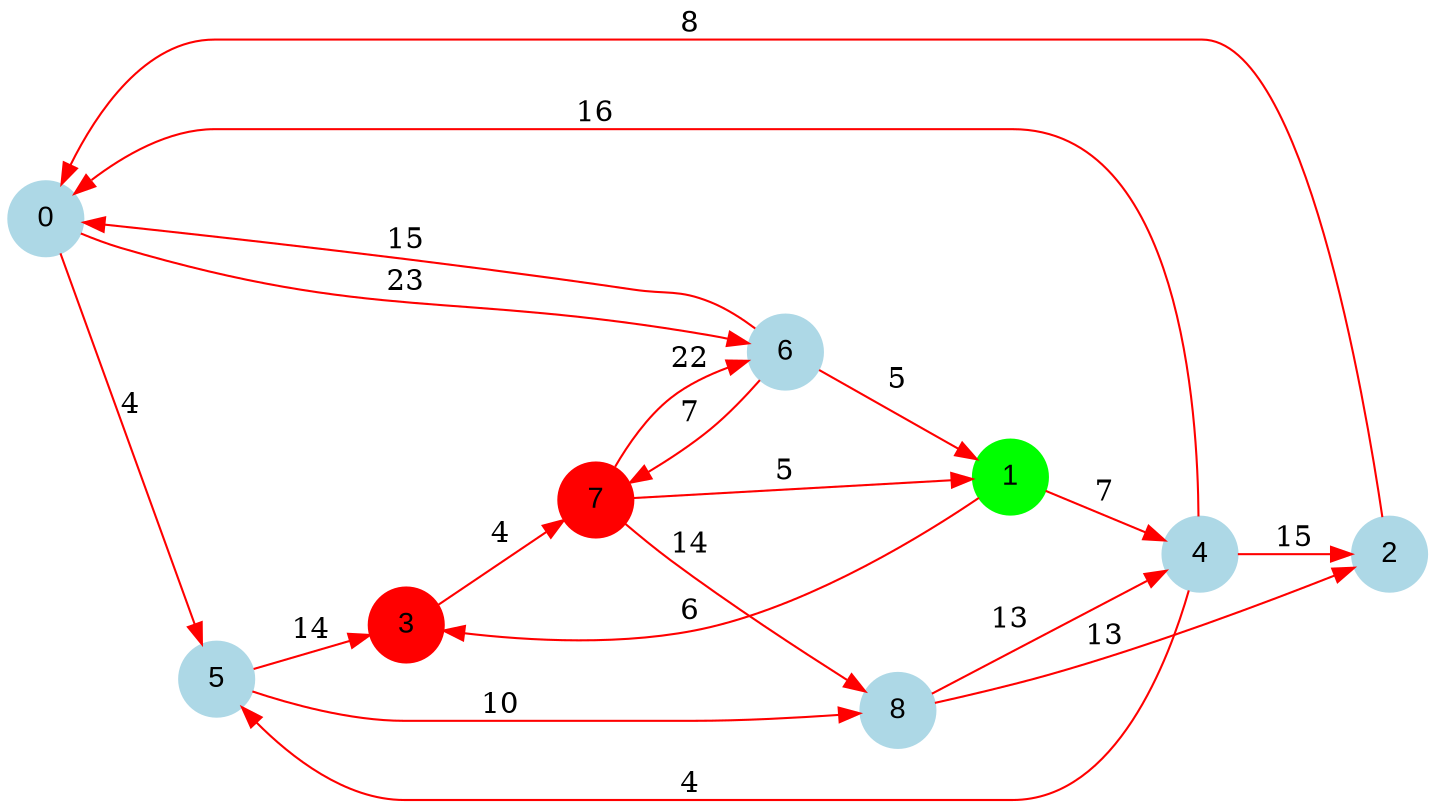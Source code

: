 digraph graphe {
rankdir = LR;
edge [color=red];
0 [fontname="Arial", shape = circle, color=lightblue, style=filled];
1 [fontname="Arial", shape = circle, color=green, style=filled];
2 [fontname="Arial", shape = circle, color=lightblue, style=filled];
3 [fontname="Arial", shape = circle, color=red, style=filled];
4 [fontname="Arial", shape = circle, color=lightblue, style=filled];
5 [fontname="Arial", shape = circle, color=lightblue, style=filled];
6 [fontname="Arial", shape = circle, color=lightblue, style=filled];
7 [fontname="Arial", shape = circle, color=red, style=filled];
8 [fontname="Arial", shape = circle, color=lightblue, style=filled];
	0 -> 5 [label = "4"];
	0 -> 6 [label = "23"];
	1 -> 3 [label = "6"];
	1 -> 4 [label = "7"];
	2 -> 0 [label = "8"];
	3 -> 7 [label = "4"];
	4 -> 0 [label = "16"];
	4 -> 2 [label = "15"];
	4 -> 5 [label = "4"];
	5 -> 3 [label = "14"];
	5 -> 8 [label = "10"];
	6 -> 0 [label = "15"];
	6 -> 1 [label = "5"];
	6 -> 7 [label = "7"];
	7 -> 1 [label = "5"];
	7 -> 6 [label = "22"];
	7 -> 8 [label = "14"];
	8 -> 2 [label = "13"];
	8 -> 4 [label = "13"];
}